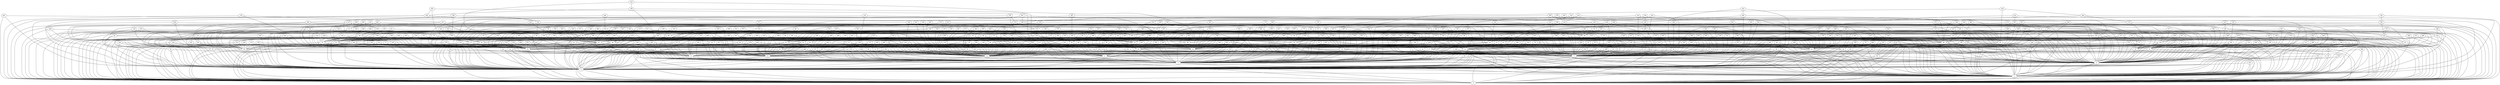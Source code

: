 /* Created by igraph 0.7.0 */
graph {
  0;
  1;
  2;
  3;
  4;
  5;
  6;
  7;
  8;
  9;
  10;
  11;
  12;
  13;
  14;
  15;
  16;
  17;
  18;
  19;
  20;
  21;
  22;
  23;
  24;
  25;
  26;
  27;
  28;
  29;
  30;
  31;
  32;
  33;
  34;
  35;
  36;
  37;
  38;
  39;
  40;
  41;
  42;
  43;
  44;
  45;
  46;
  47;
  48;
  49;
  50;
  51;
  52;
  53;
  54;
  55;
  56;
  57;
  58;
  59;
  60;
  61;
  62;
  63;
  64;
  65;
  66;
  67;
  68;
  69;
  70;
  71;
  72;
  73;
  74;
  75;
  76;
  77;
  78;
  79;
  80;
  81;
  82;
  83;
  84;
  85;
  86;
  87;
  88;
  89;
  90;
  91;
  92;
  93;
  94;
  95;
  96;
  97;
  98;
  99;
  100;
  101;
  102;
  103;
  104;
  105;
  106;
  107;
  108;
  109;
  110;
  111;
  112;
  113;
  114;
  115;
  116;
  117;
  118;
  119;
  120;
  121;
  122;
  123;
  124;
  125;
  126;
  127;
  128;
  129;
  130;
  131;
  132;
  133;
  134;
  135;
  136;
  137;
  138;
  139;
  140;
  141;
  142;
  143;
  144;
  145;
  146;
  147;
  148;
  149;
  150;
  151;
  152;
  153;
  154;
  155;
  156;
  157;
  158;
  159;
  160;
  161;
  162;
  163;
  164;
  165;
  166;
  167;
  168;
  169;
  170;
  171;
  172;
  173;
  174;
  175;
  176;
  177;
  178;
  179;
  180;
  181;
  182;
  183;
  184;
  185;
  186;
  187;
  188;
  189;
  190;
  191;
  192;
  193;
  194;
  195;
  196;
  197;
  198;
  199;
  200;
  201;
  202;
  203;
  204;
  205;
  206;
  207;
  208;
  209;
  210;
  211;
  212;
  213;
  214;
  215;
  216;
  217;
  218;
  219;
  220;
  221;
  222;
  223;
  224;
  225;
  226;
  227;
  228;
  229;
  230;
  231;
  232;
  233;
  234;
  235;
  236;
  237;
  238;
  239;
  240;
  241;
  242;
  243;
  244;
  245;
  246;
  247;
  248;
  249;
  250;
  251;
  252;
  253;
  254;
  255;
  256;
  257;
  258;
  259;
  260;
  261;
  262;
  263;
  264;
  265;
  266;
  267;
  268;
  269;
  270;
  271;
  272;
  273;
  274;
  275;
  276;
  277;
  278;
  279;
  280;
  281;
  282;
  283;
  284;
  285;
  286;
  287;
  288;
  289;
  290;
  291;
  292;
  293;
  294;
  295;
  296;
  297;
  298;
  299;
  300;
  301;
  302;
  303;
  304;
  305;
  306;
  307;
  308;
  309;
  310;
  311;
  312;
  313;
  314;
  315;
  316;
  317;
  318;
  319;
  320;
  321;
  322;
  323;
  324;
  325;
  326;
  327;
  328;
  329;
  330;
  331;
  332;
  333;
  334;
  335;
  336;
  337;
  338;
  339;
  340;
  341;
  342;
  343;
  344;
  345;
  346;
  347;
  348;
  349;
  350;
  351;
  352;
  353;
  354;
  355;
  356;
  357;
  358;
  359;
  360;
  361;
  362;
  363;
  364;
  365;
  366;
  367;
  368;
  369;
  370;
  371;
  372;
  373;
  374;
  375;
  376;
  377;
  378;
  379;
  380;
  381;
  382;
  383;
  384;
  385;
  386;
  387;
  388;
  389;
  390;
  391;
  392;
  393;
  394;
  395;
  396;
  397;
  398;
  399;
  400;
  401;
  402;
  403;
  404;
  405;
  406;
  407;
  408;
  409;
  410;
  411;
  412;
  413;
  414;
  415;
  416;
  417;
  418;
  419;
  420;
  421;
  422;
  423;
  424;
  425;
  426;
  427;
  428;
  429;
  430;
  431;
  432;
  433;
  434;
  435;
  436;
  437;
  438;
  439;
  440;
  441;
  442;
  443;
  444;
  445;
  446;
  447;
  448;
  449;
  450;
  451;
  452;
  453;
  454;
  455;
  456;
  457;
  458;
  459;
  460;
  461;
  462;
  463;
  464;
  465;
  466;
  467;
  468;
  469;
  470;
  471;
  472;
  473;
  474;
  475;
  476;
  477;
  478;
  479;
  480;
  481;
  482;
  483;
  484;
  485;
  486;
  487;
  488;
  489;
  490;
  491;
  492;
  493;
  494;
  495;
  496;
  497;
  498;
  499;

  1 -- 0;
  2 -- 0;
  3 -- 0;
  6 -- 0;
  9 -- 0;
  10 -- 0;
  21 -- 0;
  26 -- 0;
  31 -- 0;
  34 -- 0;
  38 -- 0;
  43 -- 0;
  44 -- 0;
  56 -- 0;
  57 -- 0;
  60 -- 0;
  62 -- 0;
  63 -- 0;
  68 -- 0;
  73 -- 0;
  78 -- 0;
  82 -- 0;
  93 -- 0;
  97 -- 0;
  99 -- 0;
  100 -- 0;
  101 -- 0;
  103 -- 0;
  104 -- 0;
  108 -- 0;
  110 -- 0;
  111 -- 0;
  122 -- 0;
  128 -- 0;
  132 -- 0;
  137 -- 0;
  151 -- 0;
  152 -- 0;
  153 -- 0;
  154 -- 0;
  160 -- 0;
  162 -- 0;
  163 -- 0;
  165 -- 0;
  171 -- 0;
  176 -- 0;
  179 -- 0;
  186 -- 0;
  196 -- 0;
  197 -- 0;
  201 -- 0;
  203 -- 0;
  221 -- 0;
  223 -- 0;
  233 -- 0;
  242 -- 0;
  244 -- 0;
  246 -- 0;
  247 -- 0;
  250 -- 0;
  265 -- 0;
  266 -- 0;
  271 -- 0;
  272 -- 0;
  273 -- 0;
  278 -- 0;
  295 -- 0;
  299 -- 0;
  300 -- 0;
  304 -- 0;
  305 -- 0;
  310 -- 0;
  311 -- 0;
  313 -- 0;
  323 -- 0;
  334 -- 0;
  355 -- 0;
  363 -- 0;
  364 -- 0;
  367 -- 0;
  370 -- 0;
  376 -- 0;
  380 -- 0;
  403 -- 0;
  412 -- 0;
  421 -- 0;
  423 -- 0;
  424 -- 0;
  426 -- 0;
  435 -- 0;
  437 -- 0;
  441 -- 0;
  444 -- 0;
  457 -- 0;
  465 -- 0;
  467 -- 0;
  473 -- 0;
  476 -- 0;
  480 -- 0;
  484 -- 0;
  487 -- 0;
  489 -- 0;
  493 -- 0;
  498 -- 0;
  2 -- 1;
  3 -- 1;
  4 -- 1;
  5 -- 1;
  6 -- 1;
  7 -- 1;
  12 -- 1;
  13 -- 1;
  17 -- 1;
  19 -- 1;
  22 -- 1;
  23 -- 1;
  24 -- 1;
  27 -- 1;
  30 -- 1;
  35 -- 1;
  38 -- 1;
  50 -- 1;
  54 -- 1;
  62 -- 1;
  63 -- 1;
  72 -- 1;
  75 -- 1;
  80 -- 1;
  92 -- 1;
  98 -- 1;
  101 -- 1;
  104 -- 1;
  112 -- 1;
  113 -- 1;
  121 -- 1;
  123 -- 1;
  131 -- 1;
  139 -- 1;
  141 -- 1;
  142 -- 1;
  143 -- 1;
  158 -- 1;
  159 -- 1;
  163 -- 1;
  167 -- 1;
  170 -- 1;
  181 -- 1;
  191 -- 1;
  197 -- 1;
  198 -- 1;
  202 -- 1;
  203 -- 1;
  206 -- 1;
  214 -- 1;
  220 -- 1;
  225 -- 1;
  227 -- 1;
  233 -- 1;
  240 -- 1;
  249 -- 1;
  257 -- 1;
  261 -- 1;
  264 -- 1;
  269 -- 1;
  279 -- 1;
  281 -- 1;
  282 -- 1;
  286 -- 1;
  291 -- 1;
  296 -- 1;
  304 -- 1;
  305 -- 1;
  307 -- 1;
  311 -- 1;
  318 -- 1;
  324 -- 1;
  331 -- 1;
  337 -- 1;
  339 -- 1;
  350 -- 1;
  357 -- 1;
  373 -- 1;
  385 -- 1;
  386 -- 1;
  389 -- 1;
  394 -- 1;
  407 -- 1;
  410 -- 1;
  412 -- 1;
  416 -- 1;
  446 -- 1;
  451 -- 1;
  480 -- 1;
  482 -- 1;
  489 -- 1;
  494 -- 1;
  498 -- 1;
  3 -- 2;
  4 -- 2;
  5 -- 2;
  6 -- 2;
  7 -- 2;
  9 -- 2;
  10 -- 2;
  11 -- 2;
  12 -- 2;
  14 -- 2;
  15 -- 2;
  16 -- 2;
  18 -- 2;
  23 -- 2;
  25 -- 2;
  29 -- 2;
  30 -- 2;
  31 -- 2;
  42 -- 2;
  44 -- 2;
  45 -- 2;
  46 -- 2;
  47 -- 2;
  49 -- 2;
  51 -- 2;
  55 -- 2;
  56 -- 2;
  60 -- 2;
  61 -- 2;
  64 -- 2;
  65 -- 2;
  68 -- 2;
  72 -- 2;
  74 -- 2;
  77 -- 2;
  78 -- 2;
  79 -- 2;
  80 -- 2;
  82 -- 2;
  91 -- 2;
  94 -- 2;
  95 -- 2;
  98 -- 2;
  106 -- 2;
  109 -- 2;
  119 -- 2;
  120 -- 2;
  127 -- 2;
  137 -- 2;
  138 -- 2;
  140 -- 2;
  143 -- 2;
  145 -- 2;
  148 -- 2;
  157 -- 2;
  166 -- 2;
  168 -- 2;
  169 -- 2;
  174 -- 2;
  175 -- 2;
  189 -- 2;
  192 -- 2;
  193 -- 2;
  203 -- 2;
  209 -- 2;
  212 -- 2;
  214 -- 2;
  217 -- 2;
  218 -- 2;
  221 -- 2;
  230 -- 2;
  234 -- 2;
  241 -- 2;
  242 -- 2;
  244 -- 2;
  247 -- 2;
  249 -- 2;
  251 -- 2;
  253 -- 2;
  254 -- 2;
  256 -- 2;
  257 -- 2;
  267 -- 2;
  270 -- 2;
  287 -- 2;
  288 -- 2;
  297 -- 2;
  299 -- 2;
  309 -- 2;
  310 -- 2;
  313 -- 2;
  315 -- 2;
  326 -- 2;
  340 -- 2;
  351 -- 2;
  356 -- 2;
  362 -- 2;
  363 -- 2;
  364 -- 2;
  377 -- 2;
  384 -- 2;
  385 -- 2;
  388 -- 2;
  390 -- 2;
  403 -- 2;
  413 -- 2;
  420 -- 2;
  422 -- 2;
  428 -- 2;
  433 -- 2;
  439 -- 2;
  446 -- 2;
  449 -- 2;
  455 -- 2;
  456 -- 2;
  461 -- 2;
  462 -- 2;
  465 -- 2;
  469 -- 2;
  476 -- 2;
  479 -- 2;
  487 -- 2;
  4 -- 3;
  5 -- 3;
  7 -- 3;
  8 -- 3;
  9 -- 3;
  11 -- 3;
  12 -- 3;
  14 -- 3;
  16 -- 3;
  18 -- 3;
  20 -- 3;
  21 -- 3;
  22 -- 3;
  25 -- 3;
  29 -- 3;
  31 -- 3;
  33 -- 3;
  34 -- 3;
  36 -- 3;
  38 -- 3;
  39 -- 3;
  41 -- 3;
  45 -- 3;
  46 -- 3;
  52 -- 3;
  53 -- 3;
  54 -- 3;
  59 -- 3;
  67 -- 3;
  71 -- 3;
  73 -- 3;
  75 -- 3;
  77 -- 3;
  79 -- 3;
  81 -- 3;
  83 -- 3;
  88 -- 3;
  92 -- 3;
  103 -- 3;
  105 -- 3;
  113 -- 3;
  114 -- 3;
  115 -- 3;
  126 -- 3;
  135 -- 3;
  145 -- 3;
  146 -- 3;
  153 -- 3;
  159 -- 3;
  163 -- 3;
  173 -- 3;
  174 -- 3;
  178 -- 3;
  183 -- 3;
  190 -- 3;
  192 -- 3;
  195 -- 3;
  208 -- 3;
  211 -- 3;
  216 -- 3;
  237 -- 3;
  240 -- 3;
  261 -- 3;
  265 -- 3;
  270 -- 3;
  289 -- 3;
  293 -- 3;
  295 -- 3;
  301 -- 3;
  302 -- 3;
  303 -- 3;
  312 -- 3;
  325 -- 3;
  339 -- 3;
  350 -- 3;
  352 -- 3;
  357 -- 3;
  365 -- 3;
  378 -- 3;
  381 -- 3;
  383 -- 3;
  391 -- 3;
  413 -- 3;
  482 -- 3;
  486 -- 3;
  488 -- 3;
  494 -- 3;
  11 -- 4;
  19 -- 4;
  20 -- 4;
  43 -- 4;
  44 -- 4;
  48 -- 4;
  57 -- 4;
  67 -- 4;
  76 -- 4;
  80 -- 4;
  101 -- 4;
  117 -- 4;
  176 -- 4;
  189 -- 4;
  197 -- 4;
  201 -- 4;
  205 -- 4;
  219 -- 4;
  224 -- 4;
  262 -- 4;
  310 -- 4;
  343 -- 4;
  371 -- 4;
  392 -- 4;
  419 -- 4;
  425 -- 4;
  480 -- 4;
  492 -- 4;
  8 -- 5;
  10 -- 5;
  14 -- 5;
  15 -- 5;
  17 -- 5;
  18 -- 5;
  21 -- 5;
  22 -- 5;
  23 -- 5;
  25 -- 5;
  28 -- 5;
  34 -- 5;
  35 -- 5;
  37 -- 5;
  39 -- 5;
  47 -- 5;
  49 -- 5;
  52 -- 5;
  58 -- 5;
  62 -- 5;
  66 -- 5;
  69 -- 5;
  78 -- 5;
  81 -- 5;
  84 -- 5;
  102 -- 5;
  107 -- 5;
  113 -- 5;
  115 -- 5;
  116 -- 5;
  118 -- 5;
  122 -- 5;
  132 -- 5;
  134 -- 5;
  139 -- 5;
  141 -- 5;
  146 -- 5;
  147 -- 5;
  149 -- 5;
  152 -- 5;
  153 -- 5;
  154 -- 5;
  171 -- 5;
  172 -- 5;
  185 -- 5;
  187 -- 5;
  188 -- 5;
  200 -- 5;
  208 -- 5;
  212 -- 5;
  213 -- 5;
  218 -- 5;
  222 -- 5;
  224 -- 5;
  227 -- 5;
  247 -- 5;
  248 -- 5;
  255 -- 5;
  256 -- 5;
  263 -- 5;
  268 -- 5;
  275 -- 5;
  280 -- 5;
  289 -- 5;
  292 -- 5;
  294 -- 5;
  296 -- 5;
  298 -- 5;
  307 -- 5;
  319 -- 5;
  331 -- 5;
  333 -- 5;
  336 -- 5;
  337 -- 5;
  338 -- 5;
  345 -- 5;
  358 -- 5;
  372 -- 5;
  375 -- 5;
  385 -- 5;
  396 -- 5;
  402 -- 5;
  405 -- 5;
  417 -- 5;
  428 -- 5;
  432 -- 5;
  435 -- 5;
  442 -- 5;
  445 -- 5;
  447 -- 5;
  453 -- 5;
  458 -- 5;
  463 -- 5;
  468 -- 5;
  469 -- 5;
  8 -- 6;
  13 -- 6;
  16 -- 6;
  19 -- 6;
  30 -- 6;
  37 -- 6;
  45 -- 6;
  46 -- 6;
  48 -- 6;
  53 -- 6;
  60 -- 6;
  85 -- 6;
  89 -- 6;
  106 -- 6;
  108 -- 6;
  121 -- 6;
  123 -- 6;
  124 -- 6;
  125 -- 6;
  127 -- 6;
  130 -- 6;
  137 -- 6;
  148 -- 6;
  149 -- 6;
  157 -- 6;
  186 -- 6;
  199 -- 6;
  204 -- 6;
  228 -- 6;
  234 -- 6;
  238 -- 6;
  246 -- 6;
  252 -- 6;
  266 -- 6;
  267 -- 6;
  277 -- 6;
  279 -- 6;
  288 -- 6;
  291 -- 6;
  302 -- 6;
  305 -- 6;
  322 -- 6;
  327 -- 6;
  332 -- 6;
  333 -- 6;
  338 -- 6;
  347 -- 6;
  348 -- 6;
  353 -- 6;
  362 -- 6;
  370 -- 6;
  388 -- 6;
  389 -- 6;
  409 -- 6;
  426 -- 6;
  427 -- 6;
  432 -- 6;
  436 -- 6;
  443 -- 6;
  474 -- 6;
  484 -- 6;
  485 -- 6;
  490 -- 6;
  166 -- 7;
  245 -- 7;
  260 -- 7;
  365 -- 7;
  399 -- 7;
  164 -- 8;
  471 -- 8;
  33 -- 9;
  39 -- 9;
  52 -- 9;
  55 -- 9;
  56 -- 9;
  88 -- 9;
  102 -- 9;
  112 -- 9;
  127 -- 9;
  144 -- 9;
  160 -- 9;
  193 -- 9;
  194 -- 9;
  196 -- 9;
  201 -- 9;
  208 -- 9;
  215 -- 9;
  220 -- 9;
  241 -- 9;
  262 -- 9;
  276 -- 9;
  297 -- 9;
  360 -- 9;
  361 -- 9;
  425 -- 9;
  15 -- 10;
  20 -- 10;
  24 -- 10;
  29 -- 10;
  32 -- 10;
  41 -- 10;
  43 -- 10;
  51 -- 10;
  53 -- 10;
  57 -- 10;
  59 -- 10;
  64 -- 10;
  69 -- 10;
  77 -- 10;
  83 -- 10;
  84 -- 10;
  97 -- 10;
  99 -- 10;
  100 -- 10;
  103 -- 10;
  112 -- 10;
  120 -- 10;
  121 -- 10;
  132 -- 10;
  134 -- 10;
  136 -- 10;
  155 -- 10;
  158 -- 10;
  161 -- 10;
  162 -- 10;
  167 -- 10;
  171 -- 10;
  175 -- 10;
  182 -- 10;
  184 -- 10;
  213 -- 10;
  226 -- 10;
  229 -- 10;
  234 -- 10;
  236 -- 10;
  237 -- 10;
  240 -- 10;
  251 -- 10;
  253 -- 10;
  259 -- 10;
  266 -- 10;
  272 -- 10;
  288 -- 10;
  292 -- 10;
  312 -- 10;
  326 -- 10;
  328 -- 10;
  338 -- 10;
  346 -- 10;
  349 -- 10;
  368 -- 10;
  374 -- 10;
  378 -- 10;
  380 -- 10;
  382 -- 10;
  402 -- 10;
  403 -- 10;
  404 -- 10;
  409 -- 10;
  411 -- 10;
  412 -- 10;
  415 -- 10;
  423 -- 10;
  428 -- 10;
  429 -- 10;
  431 -- 10;
  432 -- 10;
  451 -- 10;
  466 -- 10;
  472 -- 10;
  481 -- 10;
  496 -- 10;
  89 -- 11;
  170 -- 11;
  382 -- 11;
  13 -- 12;
  26 -- 12;
  28 -- 12;
  40 -- 12;
  50 -- 12;
  71 -- 12;
  87 -- 12;
  96 -- 12;
  109 -- 12;
  117 -- 12;
  122 -- 12;
  130 -- 12;
  140 -- 12;
  143 -- 12;
  144 -- 12;
  148 -- 12;
  156 -- 12;
  165 -- 12;
  173 -- 12;
  183 -- 12;
  188 -- 12;
  189 -- 12;
  205 -- 12;
  224 -- 12;
  238 -- 12;
  256 -- 12;
  270 -- 12;
  283 -- 12;
  296 -- 12;
  298 -- 12;
  311 -- 12;
  336 -- 12;
  346 -- 12;
  377 -- 12;
  398 -- 12;
  401 -- 12;
  408 -- 12;
  423 -- 12;
  450 -- 12;
  454 -- 12;
  455 -- 12;
  461 -- 12;
  472 -- 12;
  482 -- 12;
  483 -- 12;
  491 -- 12;
  61 -- 13;
  185 -- 13;
  200 -- 13;
  228 -- 13;
  483 -- 13;
  48 -- 14;
  58 -- 14;
  71 -- 14;
  72 -- 14;
  118 -- 14;
  119 -- 14;
  186 -- 14;
  372 -- 14;
  438 -- 14;
  450 -- 14;
  485 -- 14;
  58 -- 15;
  276 -- 15;
  329 -- 15;
  416 -- 15;
  17 -- 16;
  32 -- 16;
  40 -- 16;
  41 -- 16;
  50 -- 16;
  51 -- 16;
  55 -- 16;
  67 -- 16;
  93 -- 16;
  115 -- 16;
  120 -- 16;
  135 -- 16;
  160 -- 16;
  182 -- 16;
  183 -- 16;
  202 -- 16;
  257 -- 16;
  307 -- 16;
  320 -- 16;
  322 -- 16;
  333 -- 16;
  367 -- 16;
  381 -- 16;
  393 -- 16;
  394 -- 16;
  401 -- 16;
  404 -- 16;
  446 -- 16;
  452 -- 16;
  472 -- 16;
  473 -- 16;
  485 -- 16;
  24 -- 17;
  59 -- 17;
  63 -- 17;
  66 -- 17;
  82 -- 17;
  193 -- 17;
  219 -- 17;
  457 -- 17;
  213 -- 18;
  306 -- 18;
  354 -- 18;
  410 -- 18;
  422 -- 18;
  37 -- 19;
  74 -- 19;
  89 -- 19;
  168 -- 19;
  215 -- 19;
  262 -- 19;
  269 -- 19;
  277 -- 19;
  334 -- 19;
  348 -- 19;
  366 -- 19;
  405 -- 19;
  424 -- 19;
  429 -- 19;
  460 -- 19;
  471 -- 19;
  474 -- 19;
  475 -- 19;
  158 -- 20;
  191 -- 20;
  198 -- 20;
  445 -- 20;
  486 -- 20;
  27 -- 21;
  32 -- 21;
  42 -- 21;
  47 -- 21;
  79 -- 21;
  83 -- 21;
  91 -- 21;
  119 -- 21;
  123 -- 21;
  125 -- 21;
  136 -- 21;
  157 -- 21;
  226 -- 21;
  279 -- 21;
  300 -- 21;
  317 -- 21;
  319 -- 21;
  391 -- 21;
  393 -- 21;
  404 -- 21;
  459 -- 21;
  105 -- 22;
  172 -- 22;
  219 -- 22;
  323 -- 22;
  362 -- 22;
  493 -- 22;
  26 -- 23;
  35 -- 23;
  36 -- 23;
  40 -- 23;
  155 -- 23;
  156 -- 23;
  164 -- 23;
  169 -- 23;
  178 -- 23;
  181 -- 23;
  204 -- 23;
  243 -- 23;
  244 -- 23;
  246 -- 23;
  259 -- 23;
  268 -- 23;
  281 -- 23;
  304 -- 23;
  313 -- 23;
  324 -- 23;
  341 -- 23;
  354 -- 23;
  415 -- 23;
  417 -- 23;
  430 -- 23;
  437 -- 23;
  469 -- 23;
  28 -- 24;
  102 -- 24;
  182 -- 24;
  252 -- 24;
  353 -- 24;
  414 -- 24;
  27 -- 25;
  33 -- 25;
  65 -- 25;
  86 -- 25;
  93 -- 25;
  144 -- 25;
  167 -- 25;
  229 -- 25;
  239 -- 25;
  265 -- 25;
  276 -- 25;
  325 -- 25;
  360 -- 25;
  396 -- 25;
  406 -- 25;
  443 -- 25;
  456 -- 25;
  287 -- 26;
  129 -- 27;
  150 -- 27;
  192 -- 27;
  301 -- 27;
  436 -- 27;
  467 -- 27;
  379 -- 28;
  69 -- 29;
  108 -- 29;
  185 -- 29;
  261 -- 29;
  347 -- 29;
  470 -- 29;
  477 -- 29;
  478 -- 29;
  495 -- 29;
  498 -- 29;
  73 -- 30;
  107 -- 30;
  125 -- 30;
  198 -- 30;
  235 -- 30;
  253 -- 30;
  258 -- 30;
  321 -- 30;
  358 -- 30;
  365 -- 30;
  488 -- 30;
  49 -- 32;
  90 -- 32;
  96 -- 32;
  98 -- 32;
  149 -- 32;
  199 -- 32;
  335 -- 32;
  342 -- 32;
  350 -- 32;
  407 -- 32;
  36 -- 33;
  96 -- 33;
  124 -- 33;
  133 -- 33;
  141 -- 33;
  150 -- 33;
  152 -- 33;
  209 -- 33;
  223 -- 33;
  241 -- 33;
  254 -- 33;
  289 -- 33;
  316 -- 33;
  360 -- 33;
  419 -- 33;
  457 -- 34;
  315 -- 35;
  207 -- 36;
  293 -- 36;
  374 -- 36;
  433 -- 36;
  437 -- 36;
  147 -- 37;
  179 -- 37;
  217 -- 37;
  231 -- 37;
  331 -- 37;
  483 -- 38;
  484 -- 38;
  342 -- 39;
  421 -- 39;
  42 -- 40;
  159 -- 40;
  236 -- 40;
  352 -- 40;
  387 -- 40;
  258 -- 41;
  293 -- 41;
  349 -- 41;
  384 -- 41;
  460 -- 42;
  74 -- 43;
  135 -- 43;
  136 -- 43;
  236 -- 43;
  239 -- 43;
  354 -- 43;
  395 -- 43;
  414 -- 43;
  486 -- 43;
  81 -- 44;
  116 -- 44;
  277 -- 44;
  343 -- 44;
  376 -- 44;
  85 -- 46;
  327 -- 46;
  397 -- 46;
  107 -- 47;
  229 -- 47;
  269 -- 47;
  430 -- 47;
  449 -- 49;
  100 -- 50;
  118 -- 50;
  355 -- 50;
  54 -- 51;
  65 -- 51;
  154 -- 51;
  190 -- 51;
  68 -- 52;
  84 -- 52;
  87 -- 52;
  114 -- 52;
  117 -- 52;
  177 -- 52;
  212 -- 52;
  260 -- 52;
  264 -- 52;
  325 -- 52;
  335 -- 52;
  337 -- 52;
  363 -- 52;
  374 -- 52;
  383 -- 52;
  392 -- 52;
  398 -- 52;
  399 -- 52;
  411 -- 52;
  427 -- 52;
  443 -- 52;
  450 -- 52;
  464 -- 52;
  494 -- 52;
  131 -- 53;
  142 -- 53;
  70 -- 54;
  133 -- 54;
  223 -- 54;
  384 -- 54;
  76 -- 55;
  85 -- 55;
  87 -- 55;
  91 -- 55;
  169 -- 55;
  217 -- 55;
  232 -- 55;
  285 -- 55;
  442 -- 55;
  453 -- 55;
  94 -- 56;
  66 -- 57;
  86 -- 57;
  92 -- 57;
  111 -- 57;
  126 -- 57;
  155 -- 57;
  161 -- 57;
  187 -- 57;
  226 -- 57;
  300 -- 57;
  70 -- 58;
  90 -- 58;
  105 -- 58;
  126 -- 58;
  180 -- 58;
  211 -- 58;
  286 -- 58;
  353 -- 58;
  383 -- 58;
  495 -- 58;
  61 -- 60;
  64 -- 60;
  109 -- 60;
  174 -- 60;
  227 -- 60;
  231 -- 60;
  232 -- 60;
  235 -- 60;
  239 -- 60;
  251 -- 60;
  260 -- 60;
  272 -- 60;
  274 -- 60;
  275 -- 60;
  282 -- 60;
  308 -- 60;
  312 -- 60;
  347 -- 60;
  406 -- 60;
  462 -- 60;
  492 -- 60;
  86 -- 61;
  88 -- 61;
  116 -- 61;
  124 -- 61;
  147 -- 61;
  180 -- 61;
  181 -- 61;
  211 -- 61;
  280 -- 61;
  322 -- 61;
  339 -- 61;
  470 -- 61;
  475 -- 61;
  499 -- 61;
  76 -- 62;
  146 -- 62;
  190 -- 62;
  207 -- 62;
  268 -- 62;
  286 -- 62;
  373 -- 62;
  438 -- 62;
  142 -- 63;
  306 -- 63;
  369 -- 63;
  214 -- 64;
  308 -- 64;
  151 -- 65;
  479 -- 65;
  297 -- 66;
  475 -- 66;
  202 -- 67;
  216 -- 67;
  290 -- 67;
  70 -- 68;
  104 -- 68;
  110 -- 68;
  175 -- 68;
  206 -- 68;
  210 -- 68;
  221 -- 68;
  398 -- 68;
  400 -- 68;
  458 -- 68;
  468 -- 68;
  75 -- 69;
  90 -- 69;
  95 -- 69;
  180 -- 69;
  194 -- 69;
  321 -- 69;
  359 -- 69;
  367 -- 69;
  459 -- 69;
  460 -- 69;
  128 -- 70;
  195 -- 70;
  358 -- 70;
  388 -- 70;
  397 -- 70;
  470 -- 71;
  178 -- 72;
  162 -- 74;
  99 -- 76;
  156 -- 76;
  164 -- 76;
  177 -- 76;
  199 -- 76;
  207 -- 76;
  233 -- 76;
  294 -- 76;
  295 -- 76;
  298 -- 76;
  332 -- 76;
  345 -- 76;
  369 -- 76;
  138 -- 78;
  161 -- 78;
  332 -- 78;
  349 -- 78;
  406 -- 78;
  195 -- 80;
  173 -- 82;
  177 -- 82;
  290 -- 82;
  348 -- 82;
  372 -- 82;
  375 -- 82;
  411 -- 82;
  420 -- 82;
  431 -- 82;
  458 -- 82;
  463 -- 82;
  139 -- 83;
  225 -- 83;
  248 -- 83;
  343 -- 83;
  290 -- 84;
  416 -- 84;
  97 -- 85;
  145 -- 85;
  210 -- 85;
  263 -- 85;
  418 -- 85;
  434 -- 85;
  114 -- 86;
  187 -- 86;
  334 -- 86;
  431 -- 86;
  95 -- 88;
  111 -- 88;
  130 -- 88;
  134 -- 88;
  230 -- 88;
  282 -- 88;
  320 -- 88;
  377 -- 88;
  387 -- 88;
  392 -- 88;
  454 -- 88;
  466 -- 88;
  491 -- 88;
  128 -- 89;
  172 -- 91;
  209 -- 91;
  497 -- 91;
  330 -- 92;
  94 -- 93;
  129 -- 93;
  133 -- 93;
  344 -- 94;
  110 -- 96;
  284 -- 96;
  317 -- 97;
  138 -- 98;
  131 -- 99;
  351 -- 101;
  318 -- 102;
  106 -- 104;
  326 -- 104;
  389 -- 104;
  495 -- 107;
  168 -- 108;
  218 -- 110;
  250 -- 110;
  379 -- 110;
  170 -- 111;
  235 -- 111;
  280 -- 111;
  341 -- 112;
  222 -- 113;
  301 -- 113;
  129 -- 115;
  140 -- 115;
  220 -- 115;
  248 -- 115;
  319 -- 115;
  328 -- 115;
  329 -- 115;
  351 -- 115;
  434 -- 115;
  439 -- 115;
  441 -- 115;
  447 -- 115;
  344 -- 116;
  395 -- 117;
  419 -- 117;
  255 -- 118;
  317 -- 118;
  361 -- 118;
  444 -- 118;
  466 -- 118;
  230 -- 119;
  284 -- 119;
  316 -- 119;
  449 -- 120;
  299 -- 121;
  314 -- 121;
  285 -- 122;
  166 -- 124;
  194 -- 124;
  344 -- 124;
  407 -- 124;
  191 -- 125;
  271 -- 125;
  309 -- 125;
  370 -- 125;
  379 -- 125;
  456 -- 125;
  263 -- 126;
  179 -- 130;
  188 -- 130;
  231 -- 130;
  315 -- 130;
  462 -- 130;
  150 -- 131;
  283 -- 131;
  340 -- 133;
  359 -- 133;
  420 -- 133;
  490 -- 133;
  491 -- 133;
  499 -- 133;
  306 -- 134;
  448 -- 134;
  200 -- 136;
  371 -- 136;
  405 -- 136;
  151 -- 139;
  314 -- 139;
  165 -- 142;
  250 -- 142;
  366 -- 142;
  373 -- 142;
  196 -- 143;
  340 -- 144;
  380 -- 144;
  184 -- 145;
  210 -- 145;
  215 -- 145;
  267 -- 145;
  281 -- 145;
  381 -- 145;
  476 -- 145;
  204 -- 146;
  205 -- 146;
  287 -- 146;
  245 -- 147;
  430 -- 148;
  497 -- 148;
  273 -- 152;
  330 -- 152;
  309 -- 154;
  176 -- 156;
  496 -- 156;
  496 -- 161;
  228 -- 165;
  273 -- 165;
  397 -- 165;
  308 -- 166;
  292 -- 168;
  410 -- 168;
  441 -- 169;
  184 -- 171;
  242 -- 171;
  284 -- 171;
  285 -- 171;
  345 -- 171;
  386 -- 171;
  421 -- 171;
  361 -- 172;
  447 -- 173;
  237 -- 176;
  274 -- 176;
  303 -- 176;
  335 -- 176;
  206 -- 179;
  336 -- 184;
  294 -- 185;
  243 -- 186;
  258 -- 186;
  427 -- 186;
  314 -- 188;
  391 -- 188;
  216 -- 192;
  225 -- 192;
  477 -- 192;
  252 -- 194;
  222 -- 195;
  259 -- 195;
  327 -- 196;
  278 -- 197;
  390 -- 197;
  255 -- 199;
  481 -- 199;
  245 -- 200;
  329 -- 200;
  303 -- 201;
  232 -- 204;
  328 -- 204;
  382 -- 204;
  409 -- 204;
  464 -- 204;
  243 -- 205;
  271 -- 205;
  274 -- 205;
  278 -- 205;
  321 -- 205;
  342 -- 205;
  402 -- 205;
  414 -- 205;
  433 -- 205;
  440 -- 205;
  461 -- 205;
  434 -- 206;
  429 -- 210;
  488 -- 210;
  275 -- 212;
  366 -- 212;
  393 -- 212;
  396 -- 212;
  439 -- 212;
  442 -- 212;
  249 -- 213;
  238 -- 215;
  291 -- 217;
  499 -- 219;
  418 -- 223;
  453 -- 224;
  481 -- 228;
  330 -- 232;
  371 -- 232;
  356 -- 236;
  426 -- 236;
  376 -- 237;
  283 -- 241;
  254 -- 245;
  400 -- 245;
  487 -- 245;
  445 -- 247;
  341 -- 248;
  369 -- 248;
  264 -- 249;
  464 -- 249;
  355 -- 250;
  368 -- 251;
  438 -- 257;
  454 -- 261;
  474 -- 265;
  424 -- 266;
  324 -- 268;
  359 -- 268;
  352 -- 270;
  440 -- 270;
  302 -- 272;
  401 -- 272;
  378 -- 274;
  386 -- 276;
  478 -- 281;
  318 -- 284;
  490 -- 293;
  320 -- 302;
  465 -- 302;
  323 -- 303;
  316 -- 308;
  357 -- 309;
  346 -- 313;
  390 -- 313;
  468 -- 313;
  418 -- 318;
  452 -- 318;
  478 -- 318;
  368 -- 321;
  356 -- 330;
  364 -- 330;
  415 -- 333;
  440 -- 333;
  473 -- 334;
  493 -- 334;
  400 -- 337;
  467 -- 337;
  375 -- 345;
  387 -- 345;
  413 -- 348;
  452 -- 348;
  463 -- 349;
  408 -- 362;
  394 -- 363;
  417 -- 363;
  448 -- 363;
  395 -- 364;
  399 -- 364;
  451 -- 374;
  436 -- 381;
  444 -- 385;
  448 -- 388;
  408 -- 390;
  435 -- 397;
  425 -- 399;
  422 -- 400;
  459 -- 401;
  455 -- 423;
  471 -- 423;
  489 -- 428;
  479 -- 430;
  477 -- 432;
  492 -- 445;
  497 -- 456;
}

